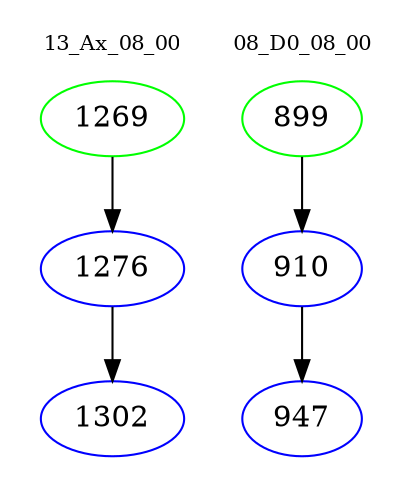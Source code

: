 digraph{
subgraph cluster_0 {
color = white
label = "13_Ax_08_00";
fontsize=10;
T0_1269 [label="1269", color="green"]
T0_1269 -> T0_1276 [color="black"]
T0_1276 [label="1276", color="blue"]
T0_1276 -> T0_1302 [color="black"]
T0_1302 [label="1302", color="blue"]
}
subgraph cluster_1 {
color = white
label = "08_D0_08_00";
fontsize=10;
T1_899 [label="899", color="green"]
T1_899 -> T1_910 [color="black"]
T1_910 [label="910", color="blue"]
T1_910 -> T1_947 [color="black"]
T1_947 [label="947", color="blue"]
}
}

